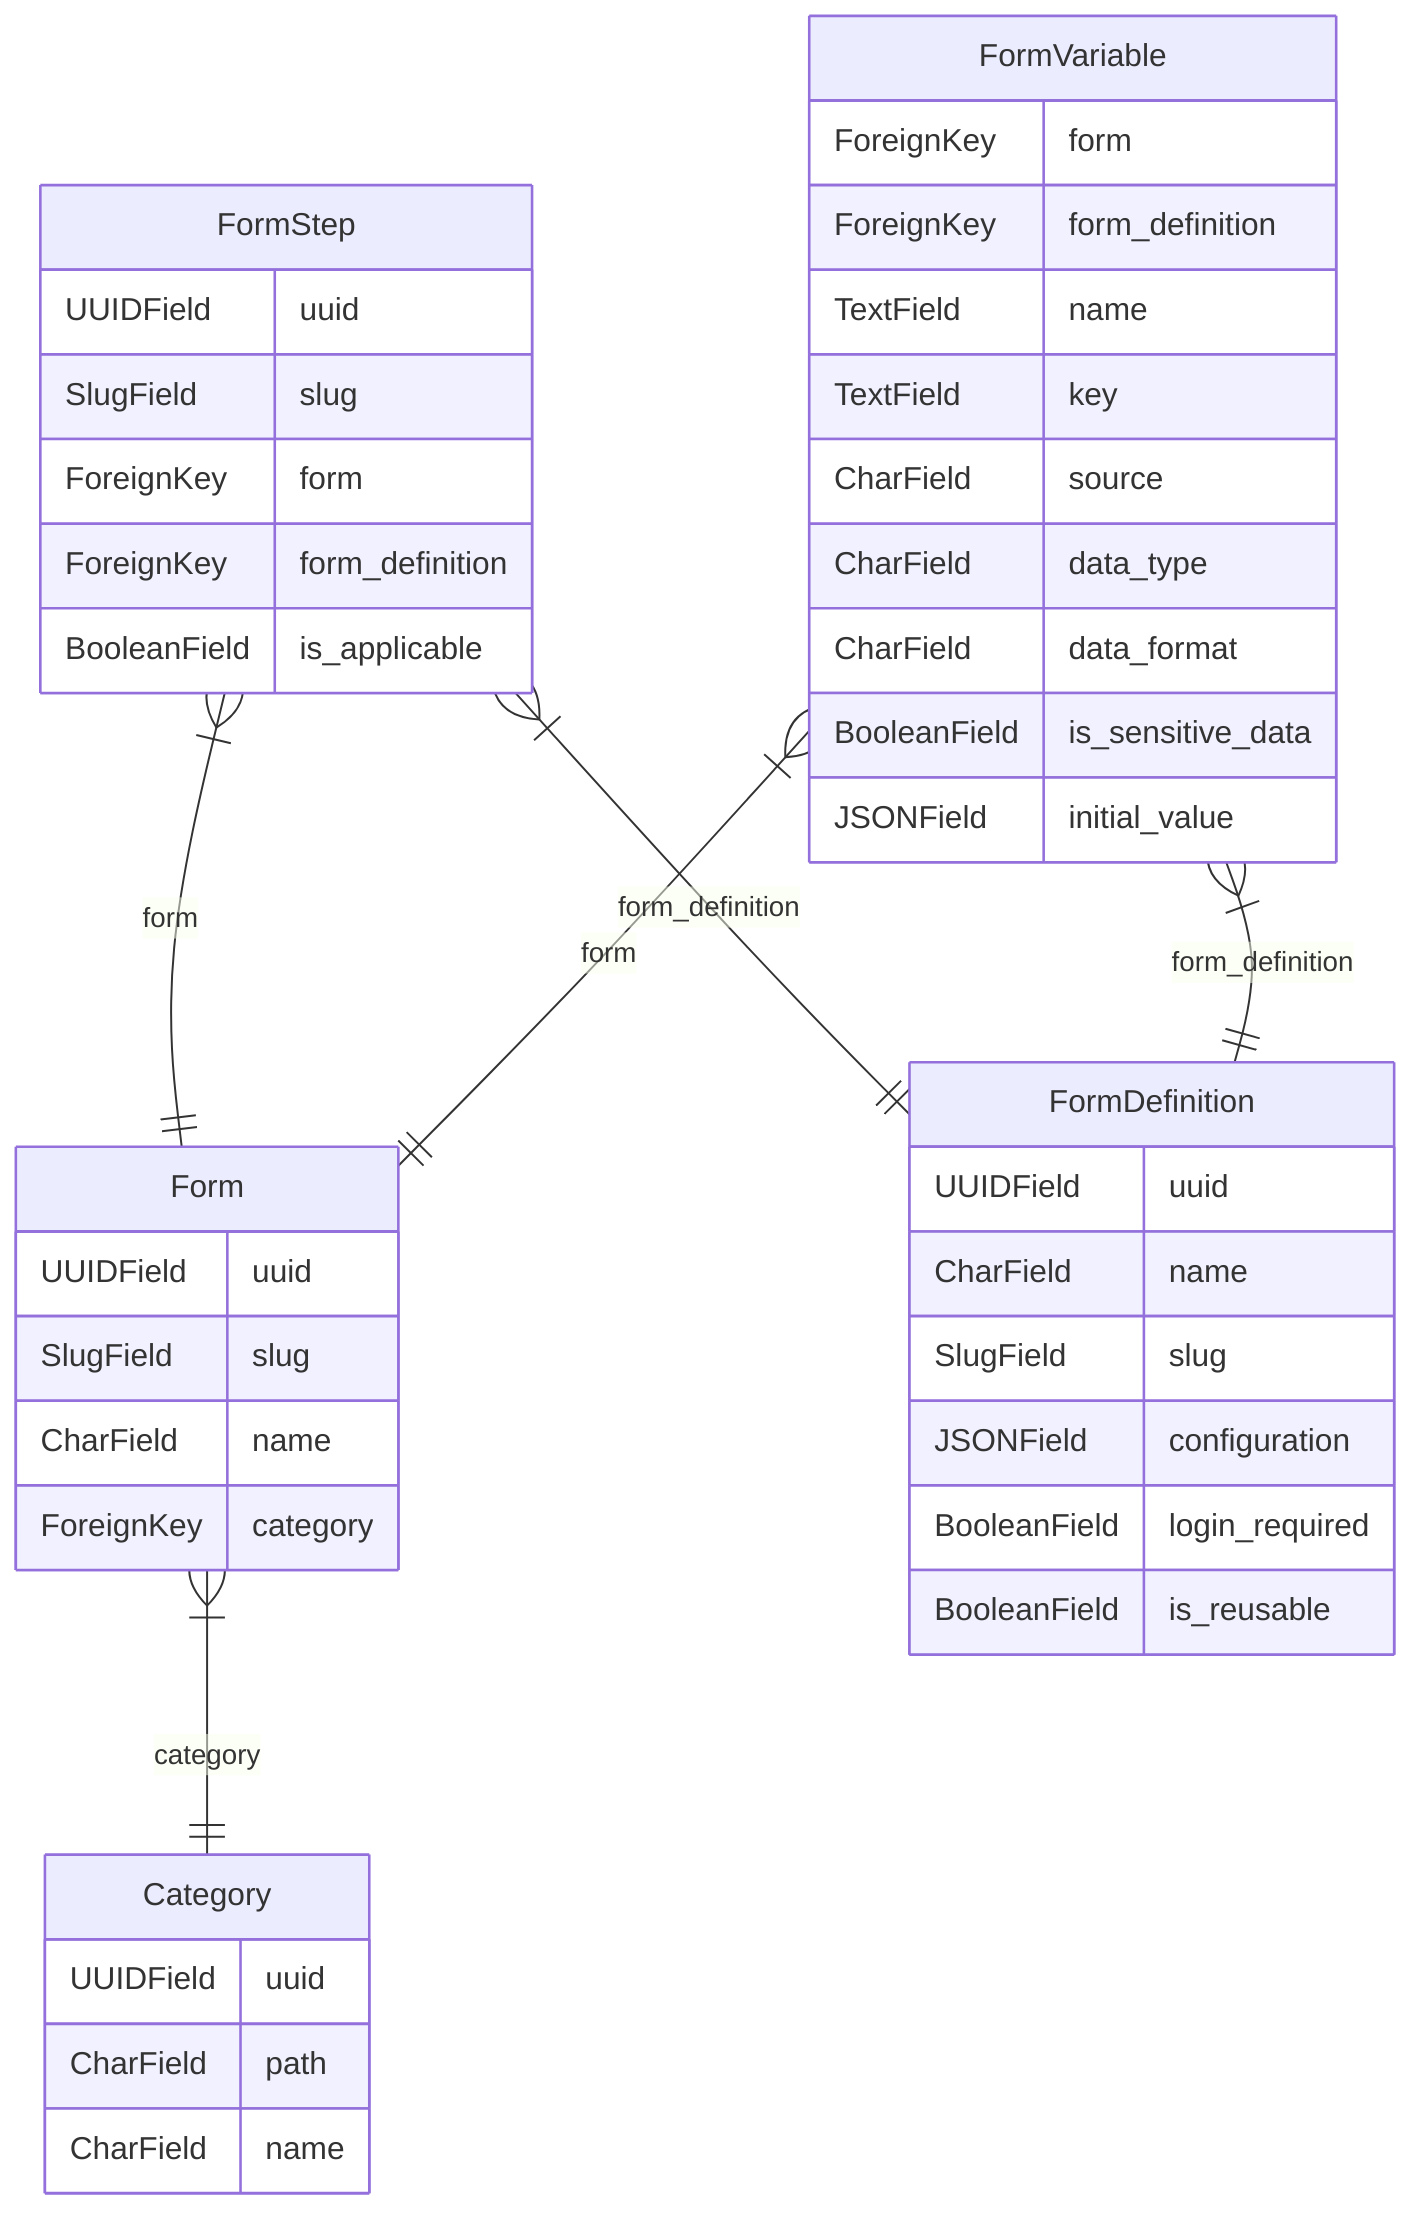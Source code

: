 ---
Forms model relationship
---
erDiagram
Category {
    UUIDField uuid
    CharField path
    CharField name
}
Form {
    UUIDField uuid
    SlugField slug
    CharField name
    ForeignKey category
}
FormDefinition {
    UUIDField uuid
    CharField name
    SlugField slug
    JSONField configuration
    BooleanField login_required
    BooleanField is_reusable
}
FormStep {
    UUIDField uuid
    SlugField slug
    ForeignKey form
    ForeignKey form_definition
    BooleanField is_applicable
}
FormVariable {
    ForeignKey form
    ForeignKey form_definition
    TextField name
    TextField key
    CharField source
    CharField data_type
    CharField data_format
    BooleanField is_sensitive_data
    JSONField initial_value
}
Form }|--|| Category : category
FormStep }|--|| Form : form
FormStep }|--|| FormDefinition : form_definition
FormVariable }|--|| Form : form
FormVariable }|--|| FormDefinition : form_definition